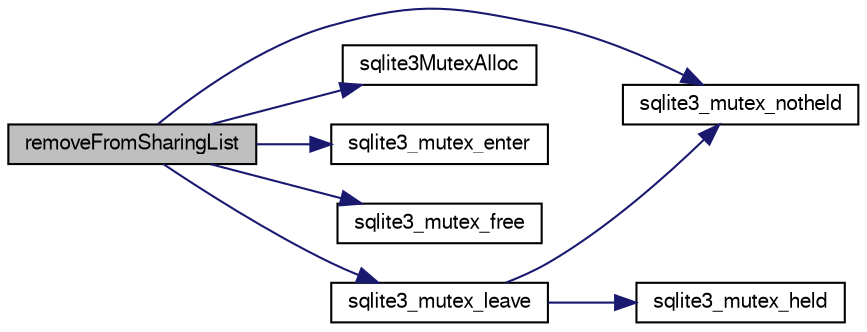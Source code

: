 digraph "removeFromSharingList"
{
  edge [fontname="FreeSans",fontsize="10",labelfontname="FreeSans",labelfontsize="10"];
  node [fontname="FreeSans",fontsize="10",shape=record];
  rankdir="LR";
  Node263040 [label="removeFromSharingList",height=0.2,width=0.4,color="black", fillcolor="grey75", style="filled", fontcolor="black"];
  Node263040 -> Node263041 [color="midnightblue",fontsize="10",style="solid",fontname="FreeSans"];
  Node263041 [label="sqlite3_mutex_notheld",height=0.2,width=0.4,color="black", fillcolor="white", style="filled",URL="$sqlite3_8c.html#a83967c837c1c000d3b5adcfaa688f5dc"];
  Node263040 -> Node263042 [color="midnightblue",fontsize="10",style="solid",fontname="FreeSans"];
  Node263042 [label="sqlite3MutexAlloc",height=0.2,width=0.4,color="black", fillcolor="white", style="filled",URL="$sqlite3_8c.html#a0e3f432ee581f6876b590e7ad7e84e19"];
  Node263040 -> Node263043 [color="midnightblue",fontsize="10",style="solid",fontname="FreeSans"];
  Node263043 [label="sqlite3_mutex_enter",height=0.2,width=0.4,color="black", fillcolor="white", style="filled",URL="$sqlite3_8c.html#a1c12cde690bd89f104de5cbad12a6bf5"];
  Node263040 -> Node263044 [color="midnightblue",fontsize="10",style="solid",fontname="FreeSans"];
  Node263044 [label="sqlite3_mutex_free",height=0.2,width=0.4,color="black", fillcolor="white", style="filled",URL="$sqlite3_8c.html#a2db2e72e08f6873afa9c61b0ec726fec"];
  Node263040 -> Node263045 [color="midnightblue",fontsize="10",style="solid",fontname="FreeSans"];
  Node263045 [label="sqlite3_mutex_leave",height=0.2,width=0.4,color="black", fillcolor="white", style="filled",URL="$sqlite3_8c.html#a5838d235601dbd3c1fa993555c6bcc93"];
  Node263045 -> Node263046 [color="midnightblue",fontsize="10",style="solid",fontname="FreeSans"];
  Node263046 [label="sqlite3_mutex_held",height=0.2,width=0.4,color="black", fillcolor="white", style="filled",URL="$sqlite3_8c.html#acf77da68932b6bc163c5e68547ecc3e7"];
  Node263045 -> Node263041 [color="midnightblue",fontsize="10",style="solid",fontname="FreeSans"];
}
